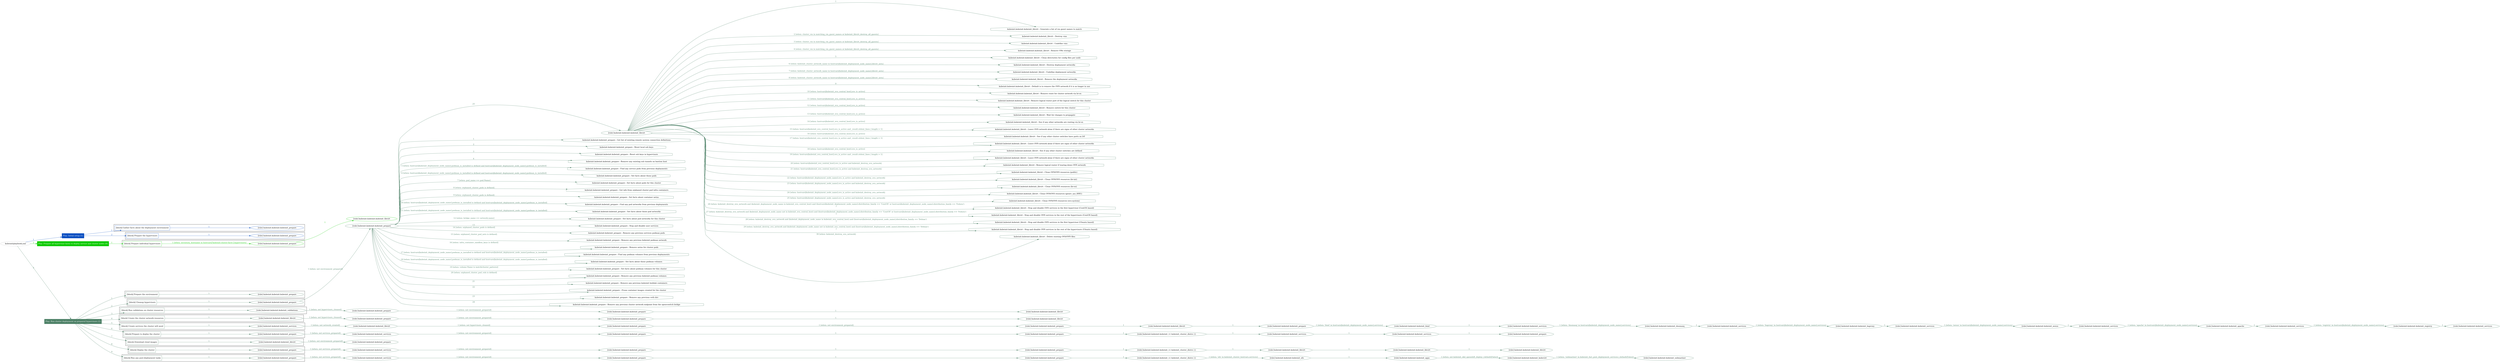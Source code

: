 digraph {
	graph [concentrate=true ordering=in rankdir=LR ratio=fill]
	edge [esep=5 sep=10]
	"kubeinit/playbook.yml" [id=root_node style=dotted]
	play_53ec431b [label="Play: Initial setup (1)" color="#0b4fc1" fontcolor="#ffffff" id=play_53ec431b shape=box style=filled tooltip=localhost]
	"kubeinit/playbook.yml" -> play_53ec431b [label="1 " color="#0b4fc1" fontcolor="#0b4fc1" id=edge_4235c984 labeltooltip="1 " tooltip="1 "]
	subgraph "kubeinit.kubeinit.kubeinit_prepare" {
		role_b9fed5ba [label="[role] kubeinit.kubeinit.kubeinit_prepare" color="#0b4fc1" id=role_b9fed5ba tooltip="kubeinit.kubeinit.kubeinit_prepare"]
	}
	subgraph "kubeinit.kubeinit.kubeinit_prepare" {
		role_57eb320a [label="[role] kubeinit.kubeinit.kubeinit_prepare" color="#0b4fc1" id=role_57eb320a tooltip="kubeinit.kubeinit.kubeinit_prepare"]
	}
	subgraph "Play: Initial setup (1)" {
		play_53ec431b -> block_ce0d9979 [label=1 color="#0b4fc1" fontcolor="#0b4fc1" id=edge_6dc48c80 labeltooltip=1 tooltip=1]
		subgraph cluster_block_ce0d9979 {
			block_ce0d9979 [label="[block] Gather facts about the deployment environment" color="#0b4fc1" id=block_ce0d9979 labeltooltip="Gather facts about the deployment environment" shape=box tooltip="Gather facts about the deployment environment"]
			block_ce0d9979 -> role_b9fed5ba [label="1 " color="#0b4fc1" fontcolor="#0b4fc1" id=edge_f77dbc0a labeltooltip="1 " tooltip="1 "]
		}
		play_53ec431b -> block_91b6c4ef [label=2 color="#0b4fc1" fontcolor="#0b4fc1" id=edge_1b7df6d0 labeltooltip=2 tooltip=2]
		subgraph cluster_block_91b6c4ef {
			block_91b6c4ef [label="[block] Prepare the hypervisors" color="#0b4fc1" id=block_91b6c4ef labeltooltip="Prepare the hypervisors" shape=box tooltip="Prepare the hypervisors"]
			block_91b6c4ef -> role_57eb320a [label="1 " color="#0b4fc1" fontcolor="#0b4fc1" id=edge_e801c96d labeltooltip="1 " tooltip="1 "]
		}
	}
	play_72c1127a [label="Play: Prepare all hypervisor hosts to deploy service and cluster nodes (0)" color="#0eca02" fontcolor="#ffffff" id=play_72c1127a shape=box style=filled tooltip="Play: Prepare all hypervisor hosts to deploy service and cluster nodes (0)"]
	"kubeinit/playbook.yml" -> play_72c1127a [label="2 " color="#0eca02" fontcolor="#0eca02" id=edge_997b2d0e labeltooltip="2 " tooltip="2 "]
	subgraph "kubeinit.kubeinit.kubeinit_libvirt" {
		role_e67412b4 [label="[role] kubeinit.kubeinit.kubeinit_libvirt" color="#0eca02" id=role_e67412b4 tooltip="kubeinit.kubeinit.kubeinit_libvirt"]
	}
	subgraph "kubeinit.kubeinit.kubeinit_prepare" {
		role_b4abeace [label="[role] kubeinit.kubeinit.kubeinit_prepare" color="#0eca02" id=role_b4abeace tooltip="kubeinit.kubeinit.kubeinit_prepare"]
		role_b4abeace -> role_e67412b4 [label="1 " color="#0eca02" fontcolor="#0eca02" id=edge_0c31e36f labeltooltip="1 " tooltip="1 "]
	}
	subgraph "Play: Prepare all hypervisor hosts to deploy service and cluster nodes (0)" {
		play_72c1127a -> block_8ef6dc88 [label=1 color="#0eca02" fontcolor="#0eca02" id=edge_608d9b82 labeltooltip=1 tooltip=1]
		subgraph cluster_block_8ef6dc88 {
			block_8ef6dc88 [label="[block] Prepare individual hypervisors" color="#0eca02" id=block_8ef6dc88 labeltooltip="Prepare individual hypervisors" shape=box tooltip="Prepare individual hypervisors"]
			block_8ef6dc88 -> role_b4abeace [label="1 [when: inventory_hostname in hostvars['kubeinit-cluster-facts'].hypervisors]" color="#0eca02" fontcolor="#0eca02" id=edge_29a03b06 labeltooltip="1 [when: inventory_hostname in hostvars['kubeinit-cluster-facts'].hypervisors]" tooltip="1 [when: inventory_hostname in hostvars['kubeinit-cluster-facts'].hypervisors]"]
		}
	}
	play_1573f834 [label="Play: Run cluster deployment on prepared hypervisors (1)" color="#4c8066" fontcolor="#ffffff" id=play_1573f834 shape=box style=filled tooltip=localhost]
	"kubeinit/playbook.yml" -> play_1573f834 [label="3 " color="#4c8066" fontcolor="#4c8066" id=edge_20816322 labeltooltip="3 " tooltip="3 "]
	subgraph "kubeinit.kubeinit.kubeinit_prepare" {
		role_b823ad05 [label="[role] kubeinit.kubeinit.kubeinit_prepare" color="#4c8066" id=role_b823ad05 tooltip="kubeinit.kubeinit.kubeinit_prepare"]
	}
	subgraph "kubeinit.kubeinit.kubeinit_libvirt" {
		role_61523a2c [label="[role] kubeinit.kubeinit.kubeinit_libvirt" color="#4c8066" id=role_61523a2c tooltip="kubeinit.kubeinit.kubeinit_libvirt"]
		task_fa99db9c [label="kubeinit.kubeinit.kubeinit_libvirt : Generate a list of vm guest names to match" color="#4c8066" id=task_fa99db9c shape=octagon tooltip="kubeinit.kubeinit.kubeinit_libvirt : Generate a list of vm guest names to match"]
		role_61523a2c -> task_fa99db9c [label="1 " color="#4c8066" fontcolor="#4c8066" id=edge_73d8a217 labeltooltip="1 " tooltip="1 "]
		task_66920770 [label="kubeinit.kubeinit.kubeinit_libvirt : Destroy vms" color="#4c8066" id=task_66920770 shape=octagon tooltip="kubeinit.kubeinit.kubeinit_libvirt : Destroy vms"]
		role_61523a2c -> task_66920770 [label="2 [when: cluster_vm in matching_vm_guest_names or kubeinit_libvirt_destroy_all_guests]" color="#4c8066" fontcolor="#4c8066" id=edge_7b31a13c labeltooltip="2 [when: cluster_vm in matching_vm_guest_names or kubeinit_libvirt_destroy_all_guests]" tooltip="2 [when: cluster_vm in matching_vm_guest_names or kubeinit_libvirt_destroy_all_guests]"]
		task_9bbfa1c4 [label="kubeinit.kubeinit.kubeinit_libvirt : Undefine vms" color="#4c8066" id=task_9bbfa1c4 shape=octagon tooltip="kubeinit.kubeinit.kubeinit_libvirt : Undefine vms"]
		role_61523a2c -> task_9bbfa1c4 [label="3 [when: cluster_vm in matching_vm_guest_names or kubeinit_libvirt_destroy_all_guests]" color="#4c8066" fontcolor="#4c8066" id=edge_18d01b5f labeltooltip="3 [when: cluster_vm in matching_vm_guest_names or kubeinit_libvirt_destroy_all_guests]" tooltip="3 [when: cluster_vm in matching_vm_guest_names or kubeinit_libvirt_destroy_all_guests]"]
		task_7db9861a [label="kubeinit.kubeinit.kubeinit_libvirt : Remove VMs storage" color="#4c8066" id=task_7db9861a shape=octagon tooltip="kubeinit.kubeinit.kubeinit_libvirt : Remove VMs storage"]
		role_61523a2c -> task_7db9861a [label="4 [when: cluster_vm in matching_vm_guest_names or kubeinit_libvirt_destroy_all_guests]" color="#4c8066" fontcolor="#4c8066" id=edge_0859265c labeltooltip="4 [when: cluster_vm in matching_vm_guest_names or kubeinit_libvirt_destroy_all_guests]" tooltip="4 [when: cluster_vm in matching_vm_guest_names or kubeinit_libvirt_destroy_all_guests]"]
		task_2f90019c [label="kubeinit.kubeinit.kubeinit_libvirt : Clean directories for config files per node" color="#4c8066" id=task_2f90019c shape=octagon tooltip="kubeinit.kubeinit.kubeinit_libvirt : Clean directories for config files per node"]
		role_61523a2c -> task_2f90019c [label="5 " color="#4c8066" fontcolor="#4c8066" id=edge_918d4407 labeltooltip="5 " tooltip="5 "]
		task_fd4806ea [label="kubeinit.kubeinit.kubeinit_libvirt : Destroy deployment networks" color="#4c8066" id=task_fd4806ea shape=octagon tooltip="kubeinit.kubeinit.kubeinit_libvirt : Destroy deployment networks"]
		role_61523a2c -> task_fd4806ea [label="6 [when: kubeinit_cluster_network_name in hostvars[kubeinit_deployment_node_name].libvirt_nets]" color="#4c8066" fontcolor="#4c8066" id=edge_1f9783de labeltooltip="6 [when: kubeinit_cluster_network_name in hostvars[kubeinit_deployment_node_name].libvirt_nets]" tooltip="6 [when: kubeinit_cluster_network_name in hostvars[kubeinit_deployment_node_name].libvirt_nets]"]
		task_1cbb198d [label="kubeinit.kubeinit.kubeinit_libvirt : Undefine deployment networks" color="#4c8066" id=task_1cbb198d shape=octagon tooltip="kubeinit.kubeinit.kubeinit_libvirt : Undefine deployment networks"]
		role_61523a2c -> task_1cbb198d [label="7 [when: kubeinit_cluster_network_name in hostvars[kubeinit_deployment_node_name].libvirt_nets]" color="#4c8066" fontcolor="#4c8066" id=edge_ece9c692 labeltooltip="7 [when: kubeinit_cluster_network_name in hostvars[kubeinit_deployment_node_name].libvirt_nets]" tooltip="7 [when: kubeinit_cluster_network_name in hostvars[kubeinit_deployment_node_name].libvirt_nets]"]
		task_76c91ffd [label="kubeinit.kubeinit.kubeinit_libvirt : Remove the deployment networks" color="#4c8066" id=task_76c91ffd shape=octagon tooltip="kubeinit.kubeinit.kubeinit_libvirt : Remove the deployment networks"]
		role_61523a2c -> task_76c91ffd [label="8 [when: kubeinit_cluster_network_name in hostvars[kubeinit_deployment_node_name].libvirt_nets]" color="#4c8066" fontcolor="#4c8066" id=edge_20c0f63e labeltooltip="8 [when: kubeinit_cluster_network_name in hostvars[kubeinit_deployment_node_name].libvirt_nets]" tooltip="8 [when: kubeinit_cluster_network_name in hostvars[kubeinit_deployment_node_name].libvirt_nets]"]
		task_c9c34ec7 [label="kubeinit.kubeinit.kubeinit_libvirt : Default is to remove the OVN network if it is no longer in use" color="#4c8066" id=task_c9c34ec7 shape=octagon tooltip="kubeinit.kubeinit.kubeinit_libvirt : Default is to remove the OVN network if it is no longer in use"]
		role_61523a2c -> task_c9c34ec7 [label="9 " color="#4c8066" fontcolor="#4c8066" id=edge_f88488f1 labeltooltip="9 " tooltip="9 "]
		task_57fd2099 [label="kubeinit.kubeinit.kubeinit_libvirt : Remove route for cluster network via br-ex" color="#4c8066" id=task_57fd2099 shape=octagon tooltip="kubeinit.kubeinit.kubeinit_libvirt : Remove route for cluster network via br-ex"]
		role_61523a2c -> task_57fd2099 [label="10 [when: hostvars[kubeinit_ovn_central_host].ovs_is_active]" color="#4c8066" fontcolor="#4c8066" id=edge_0e09e9e1 labeltooltip="10 [when: hostvars[kubeinit_ovn_central_host].ovs_is_active]" tooltip="10 [when: hostvars[kubeinit_ovn_central_host].ovs_is_active]"]
		task_0cbede6a [label="kubeinit.kubeinit.kubeinit_libvirt : Remove logical router port of the logical switch for this cluster" color="#4c8066" id=task_0cbede6a shape=octagon tooltip="kubeinit.kubeinit.kubeinit_libvirt : Remove logical router port of the logical switch for this cluster"]
		role_61523a2c -> task_0cbede6a [label="11 [when: hostvars[kubeinit_ovn_central_host].ovs_is_active]" color="#4c8066" fontcolor="#4c8066" id=edge_bcaf5455 labeltooltip="11 [when: hostvars[kubeinit_ovn_central_host].ovs_is_active]" tooltip="11 [when: hostvars[kubeinit_ovn_central_host].ovs_is_active]"]
		task_fb3784b1 [label="kubeinit.kubeinit.kubeinit_libvirt : Remove switch for this cluster" color="#4c8066" id=task_fb3784b1 shape=octagon tooltip="kubeinit.kubeinit.kubeinit_libvirt : Remove switch for this cluster"]
		role_61523a2c -> task_fb3784b1 [label="12 [when: hostvars[kubeinit_ovn_central_host].ovs_is_active]" color="#4c8066" fontcolor="#4c8066" id=edge_fa2287dd labeltooltip="12 [when: hostvars[kubeinit_ovn_central_host].ovs_is_active]" tooltip="12 [when: hostvars[kubeinit_ovn_central_host].ovs_is_active]"]
		task_2210d0b0 [label="kubeinit.kubeinit.kubeinit_libvirt : Wait for changes to propagate" color="#4c8066" id=task_2210d0b0 shape=octagon tooltip="kubeinit.kubeinit.kubeinit_libvirt : Wait for changes to propagate"]
		role_61523a2c -> task_2210d0b0 [label="13 [when: hostvars[kubeinit_ovn_central_host].ovs_is_active]" color="#4c8066" fontcolor="#4c8066" id=edge_d98bf5fb labeltooltip="13 [when: hostvars[kubeinit_ovn_central_host].ovs_is_active]" tooltip="13 [when: hostvars[kubeinit_ovn_central_host].ovs_is_active]"]
		task_d08a2447 [label="kubeinit.kubeinit.kubeinit_libvirt : See if any other networks are routing via br-ex" color="#4c8066" id=task_d08a2447 shape=octagon tooltip="kubeinit.kubeinit.kubeinit_libvirt : See if any other networks are routing via br-ex"]
		role_61523a2c -> task_d08a2447 [label="14 [when: hostvars[kubeinit_ovn_central_host].ovs_is_active]" color="#4c8066" fontcolor="#4c8066" id=edge_2882faf8 labeltooltip="14 [when: hostvars[kubeinit_ovn_central_host].ovs_is_active]" tooltip="14 [when: hostvars[kubeinit_ovn_central_host].ovs_is_active]"]
		task_aaab8ca0 [label="kubeinit.kubeinit.kubeinit_libvirt : Leave OVN network alone if there are signs of other cluster networks" color="#4c8066" id=task_aaab8ca0 shape=octagon tooltip="kubeinit.kubeinit.kubeinit_libvirt : Leave OVN network alone if there are signs of other cluster networks"]
		role_61523a2c -> task_aaab8ca0 [label="15 [when: hostvars[kubeinit_ovn_central_host].ovs_is_active and _result.stdout_lines | length > 1]" color="#4c8066" fontcolor="#4c8066" id=edge_e6e9a845 labeltooltip="15 [when: hostvars[kubeinit_ovn_central_host].ovs_is_active and _result.stdout_lines | length > 1]" tooltip="15 [when: hostvars[kubeinit_ovn_central_host].ovs_is_active and _result.stdout_lines | length > 1]"]
		task_c2d694b3 [label="kubeinit.kubeinit.kubeinit_libvirt : See if any other cluster switches have ports on lr0" color="#4c8066" id=task_c2d694b3 shape=octagon tooltip="kubeinit.kubeinit.kubeinit_libvirt : See if any other cluster switches have ports on lr0"]
		role_61523a2c -> task_c2d694b3 [label="16 [when: hostvars[kubeinit_ovn_central_host].ovs_is_active]" color="#4c8066" fontcolor="#4c8066" id=edge_e7a3584c labeltooltip="16 [when: hostvars[kubeinit_ovn_central_host].ovs_is_active]" tooltip="16 [when: hostvars[kubeinit_ovn_central_host].ovs_is_active]"]
		task_a2356663 [label="kubeinit.kubeinit.kubeinit_libvirt : Leave OVN network alone if there are signs of other cluster networks" color="#4c8066" id=task_a2356663 shape=octagon tooltip="kubeinit.kubeinit.kubeinit_libvirt : Leave OVN network alone if there are signs of other cluster networks"]
		role_61523a2c -> task_a2356663 [label="17 [when: hostvars[kubeinit_ovn_central_host].ovs_is_active and _result.stdout_lines | length > 1]" color="#4c8066" fontcolor="#4c8066" id=edge_b28d03e0 labeltooltip="17 [when: hostvars[kubeinit_ovn_central_host].ovs_is_active and _result.stdout_lines | length > 1]" tooltip="17 [when: hostvars[kubeinit_ovn_central_host].ovs_is_active and _result.stdout_lines | length > 1]"]
		task_1db9c700 [label="kubeinit.kubeinit.kubeinit_libvirt : See if any other cluster switches are defined" color="#4c8066" id=task_1db9c700 shape=octagon tooltip="kubeinit.kubeinit.kubeinit_libvirt : See if any other cluster switches are defined"]
		role_61523a2c -> task_1db9c700 [label="18 [when: hostvars[kubeinit_ovn_central_host].ovs_is_active]" color="#4c8066" fontcolor="#4c8066" id=edge_bbf2b347 labeltooltip="18 [when: hostvars[kubeinit_ovn_central_host].ovs_is_active]" tooltip="18 [when: hostvars[kubeinit_ovn_central_host].ovs_is_active]"]
		task_0550b877 [label="kubeinit.kubeinit.kubeinit_libvirt : Leave OVN network alone if there are signs of other cluster networks" color="#4c8066" id=task_0550b877 shape=octagon tooltip="kubeinit.kubeinit.kubeinit_libvirt : Leave OVN network alone if there are signs of other cluster networks"]
		role_61523a2c -> task_0550b877 [label="19 [when: hostvars[kubeinit_ovn_central_host].ovs_is_active and _result.stdout_lines | length > 1]" color="#4c8066" fontcolor="#4c8066" id=edge_5a9d06ab labeltooltip="19 [when: hostvars[kubeinit_ovn_central_host].ovs_is_active and _result.stdout_lines | length > 1]" tooltip="19 [when: hostvars[kubeinit_ovn_central_host].ovs_is_active and _result.stdout_lines | length > 1]"]
		task_82748670 [label="kubeinit.kubeinit.kubeinit_libvirt : Remove logical router if tearing down OVN network" color="#4c8066" id=task_82748670 shape=octagon tooltip="kubeinit.kubeinit.kubeinit_libvirt : Remove logical router if tearing down OVN network"]
		role_61523a2c -> task_82748670 [label="20 [when: hostvars[kubeinit_ovn_central_host].ovs_is_active and kubeinit_destroy_ovn_network]" color="#4c8066" fontcolor="#4c8066" id=edge_f629530c labeltooltip="20 [when: hostvars[kubeinit_ovn_central_host].ovs_is_active and kubeinit_destroy_ovn_network]" tooltip="20 [when: hostvars[kubeinit_ovn_central_host].ovs_is_active and kubeinit_destroy_ovn_network]"]
		task_386507e3 [label="kubeinit.kubeinit.kubeinit_libvirt : Clean OVN/OVS resources (public)" color="#4c8066" id=task_386507e3 shape=octagon tooltip="kubeinit.kubeinit.kubeinit_libvirt : Clean OVN/OVS resources (public)"]
		role_61523a2c -> task_386507e3 [label="21 [when: hostvars[kubeinit_ovn_central_host].ovs_is_active and kubeinit_destroy_ovn_network]" color="#4c8066" fontcolor="#4c8066" id=edge_2a156908 labeltooltip="21 [when: hostvars[kubeinit_ovn_central_host].ovs_is_active and kubeinit_destroy_ovn_network]" tooltip="21 [when: hostvars[kubeinit_ovn_central_host].ovs_is_active and kubeinit_destroy_ovn_network]"]
		task_400f6a6b [label="kubeinit.kubeinit.kubeinit_libvirt : Clean OVN/OVS resources (br-int)" color="#4c8066" id=task_400f6a6b shape=octagon tooltip="kubeinit.kubeinit.kubeinit_libvirt : Clean OVN/OVS resources (br-int)"]
		role_61523a2c -> task_400f6a6b [label="22 [when: hostvars[kubeinit_deployment_node_name].ovs_is_active and kubeinit_destroy_ovn_network]" color="#4c8066" fontcolor="#4c8066" id=edge_bdf286c0 labeltooltip="22 [when: hostvars[kubeinit_deployment_node_name].ovs_is_active and kubeinit_destroy_ovn_network]" tooltip="22 [when: hostvars[kubeinit_deployment_node_name].ovs_is_active and kubeinit_destroy_ovn_network]"]
		task_593f29e7 [label="kubeinit.kubeinit.kubeinit_libvirt : Clean OVN/OVS resources (br-ex)" color="#4c8066" id=task_593f29e7 shape=octagon tooltip="kubeinit.kubeinit.kubeinit_libvirt : Clean OVN/OVS resources (br-ex)"]
		role_61523a2c -> task_593f29e7 [label="23 [when: hostvars[kubeinit_deployment_node_name].ovs_is_active and kubeinit_destroy_ovn_network]" color="#4c8066" fontcolor="#4c8066" id=edge_29627ea3 labeltooltip="23 [when: hostvars[kubeinit_deployment_node_name].ovs_is_active and kubeinit_destroy_ovn_network]" tooltip="23 [when: hostvars[kubeinit_deployment_node_name].ovs_is_active and kubeinit_destroy_ovn_network]"]
		task_0d2e75d1 [label="kubeinit.kubeinit.kubeinit_libvirt : Clean OVN/OVS resources (genev_sys_6081)" color="#4c8066" id=task_0d2e75d1 shape=octagon tooltip="kubeinit.kubeinit.kubeinit_libvirt : Clean OVN/OVS resources (genev_sys_6081)"]
		role_61523a2c -> task_0d2e75d1 [label="24 [when: hostvars[kubeinit_deployment_node_name].ovs_is_active and kubeinit_destroy_ovn_network]" color="#4c8066" fontcolor="#4c8066" id=edge_7d1281b5 labeltooltip="24 [when: hostvars[kubeinit_deployment_node_name].ovs_is_active and kubeinit_destroy_ovn_network]" tooltip="24 [when: hostvars[kubeinit_deployment_node_name].ovs_is_active and kubeinit_destroy_ovn_network]"]
		task_2b1baee3 [label="kubeinit.kubeinit.kubeinit_libvirt : Clean OVN/OVS resources (ovs-system)" color="#4c8066" id=task_2b1baee3 shape=octagon tooltip="kubeinit.kubeinit.kubeinit_libvirt : Clean OVN/OVS resources (ovs-system)"]
		role_61523a2c -> task_2b1baee3 [label="25 [when: hostvars[kubeinit_deployment_node_name].ovs_is_active and kubeinit_destroy_ovn_network]" color="#4c8066" fontcolor="#4c8066" id=edge_2207799b labeltooltip="25 [when: hostvars[kubeinit_deployment_node_name].ovs_is_active and kubeinit_destroy_ovn_network]" tooltip="25 [when: hostvars[kubeinit_deployment_node_name].ovs_is_active and kubeinit_destroy_ovn_network]"]
		task_f5db6340 [label="kubeinit.kubeinit.kubeinit_libvirt : Stop and disable OVN services in the first hypervisor (CentOS based)" color="#4c8066" id=task_f5db6340 shape=octagon tooltip="kubeinit.kubeinit.kubeinit_libvirt : Stop and disable OVN services in the first hypervisor (CentOS based)"]
		role_61523a2c -> task_f5db6340 [label="26 [when: kubeinit_destroy_ovn_network and (kubeinit_deployment_node_name in kubeinit_ovn_central_host) and (hostvars[kubeinit_deployment_node_name].distribution_family == 'CentOS' or hostvars[kubeinit_deployment_node_name].distribution_family == 'Fedora')
]" color="#4c8066" fontcolor="#4c8066" id=edge_9a30c0ea labeltooltip="26 [when: kubeinit_destroy_ovn_network and (kubeinit_deployment_node_name in kubeinit_ovn_central_host) and (hostvars[kubeinit_deployment_node_name].distribution_family == 'CentOS' or hostvars[kubeinit_deployment_node_name].distribution_family == 'Fedora')
]" tooltip="26 [when: kubeinit_destroy_ovn_network and (kubeinit_deployment_node_name in kubeinit_ovn_central_host) and (hostvars[kubeinit_deployment_node_name].distribution_family == 'CentOS' or hostvars[kubeinit_deployment_node_name].distribution_family == 'Fedora')
]"]
		task_037572a8 [label="kubeinit.kubeinit.kubeinit_libvirt : Stop and disable OVN services in the rest of the hypervisors (CentOS based)" color="#4c8066" id=task_037572a8 shape=octagon tooltip="kubeinit.kubeinit.kubeinit_libvirt : Stop and disable OVN services in the rest of the hypervisors (CentOS based)"]
		role_61523a2c -> task_037572a8 [label="27 [when: kubeinit_destroy_ovn_network and (kubeinit_deployment_node_name not in kubeinit_ovn_central_host) and (hostvars[kubeinit_deployment_node_name].distribution_family == 'CentOS' or hostvars[kubeinit_deployment_node_name].distribution_family == 'Fedora')
]" color="#4c8066" fontcolor="#4c8066" id=edge_a816fe3d labeltooltip="27 [when: kubeinit_destroy_ovn_network and (kubeinit_deployment_node_name not in kubeinit_ovn_central_host) and (hostvars[kubeinit_deployment_node_name].distribution_family == 'CentOS' or hostvars[kubeinit_deployment_node_name].distribution_family == 'Fedora')
]" tooltip="27 [when: kubeinit_destroy_ovn_network and (kubeinit_deployment_node_name not in kubeinit_ovn_central_host) and (hostvars[kubeinit_deployment_node_name].distribution_family == 'CentOS' or hostvars[kubeinit_deployment_node_name].distribution_family == 'Fedora')
]"]
		task_23761780 [label="kubeinit.kubeinit.kubeinit_libvirt : Stop and disable OVN services in the first hypervisor (Ubuntu based)" color="#4c8066" id=task_23761780 shape=octagon tooltip="kubeinit.kubeinit.kubeinit_libvirt : Stop and disable OVN services in the first hypervisor (Ubuntu based)"]
		role_61523a2c -> task_23761780 [label="28 [when: kubeinit_destroy_ovn_network and (kubeinit_deployment_node_name in kubeinit_ovn_central_host) and (hostvars[kubeinit_deployment_node_name].distribution_family == 'Debian')
]" color="#4c8066" fontcolor="#4c8066" id=edge_fe4040b0 labeltooltip="28 [when: kubeinit_destroy_ovn_network and (kubeinit_deployment_node_name in kubeinit_ovn_central_host) and (hostvars[kubeinit_deployment_node_name].distribution_family == 'Debian')
]" tooltip="28 [when: kubeinit_destroy_ovn_network and (kubeinit_deployment_node_name in kubeinit_ovn_central_host) and (hostvars[kubeinit_deployment_node_name].distribution_family == 'Debian')
]"]
		task_180eb6da [label="kubeinit.kubeinit.kubeinit_libvirt : Stop and disable OVN services in the rest of the hypervisors (Ubuntu based)" color="#4c8066" id=task_180eb6da shape=octagon tooltip="kubeinit.kubeinit.kubeinit_libvirt : Stop and disable OVN services in the rest of the hypervisors (Ubuntu based)"]
		role_61523a2c -> task_180eb6da [label="29 [when: kubeinit_destroy_ovn_network and (kubeinit_deployment_node_name not in kubeinit_ovn_central_host) and (hostvars[kubeinit_deployment_node_name].distribution_family == 'Debian')
]" color="#4c8066" fontcolor="#4c8066" id=edge_62565070 labeltooltip="29 [when: kubeinit_destroy_ovn_network and (kubeinit_deployment_node_name not in kubeinit_ovn_central_host) and (hostvars[kubeinit_deployment_node_name].distribution_family == 'Debian')
]" tooltip="29 [when: kubeinit_destroy_ovn_network and (kubeinit_deployment_node_name not in kubeinit_ovn_central_host) and (hostvars[kubeinit_deployment_node_name].distribution_family == 'Debian')
]"]
		task_19831e35 [label="kubeinit.kubeinit.kubeinit_libvirt : Delete existing OVS/OVN files" color="#4c8066" id=task_19831e35 shape=octagon tooltip="kubeinit.kubeinit.kubeinit_libvirt : Delete existing OVS/OVN files"]
		role_61523a2c -> task_19831e35 [label="30 [when: kubeinit_destroy_ovn_network]" color="#4c8066" fontcolor="#4c8066" id=edge_dd36a5be labeltooltip="30 [when: kubeinit_destroy_ovn_network]" tooltip="30 [when: kubeinit_destroy_ovn_network]"]
	}
	subgraph "kubeinit.kubeinit.kubeinit_prepare" {
		role_89571ec7 [label="[role] kubeinit.kubeinit.kubeinit_prepare" color="#4c8066" id=role_89571ec7 tooltip="kubeinit.kubeinit.kubeinit_prepare"]
		task_1cb15c08 [label="kubeinit.kubeinit.kubeinit_prepare : Get list of existing remote system connection definitions" color="#4c8066" id=task_1cb15c08 shape=octagon tooltip="kubeinit.kubeinit.kubeinit_prepare : Get list of existing remote system connection definitions"]
		role_89571ec7 -> task_1cb15c08 [label="1 " color="#4c8066" fontcolor="#4c8066" id=edge_24ea7832 labeltooltip="1 " tooltip="1 "]
		task_9e9e8d67 [label="kubeinit.kubeinit.kubeinit_prepare : Reset local ssh keys" color="#4c8066" id=task_9e9e8d67 shape=octagon tooltip="kubeinit.kubeinit.kubeinit_prepare : Reset local ssh keys"]
		role_89571ec7 -> task_9e9e8d67 [label="2 " color="#4c8066" fontcolor="#4c8066" id=edge_20d5dd4e labeltooltip="2 " tooltip="2 "]
		task_e4aa1a66 [label="kubeinit.kubeinit.kubeinit_prepare : Reset ssh keys in hypervisors" color="#4c8066" id=task_e4aa1a66 shape=octagon tooltip="kubeinit.kubeinit.kubeinit_prepare : Reset ssh keys in hypervisors"]
		role_89571ec7 -> task_e4aa1a66 [label="3 " color="#4c8066" fontcolor="#4c8066" id=edge_5061ed29 labeltooltip="3 " tooltip="3 "]
		task_1000a397 [label="kubeinit.kubeinit.kubeinit_prepare : Remove any existing ssh tunnels on bastion host" color="#4c8066" id=task_1000a397 shape=octagon tooltip="kubeinit.kubeinit.kubeinit_prepare : Remove any existing ssh tunnels on bastion host"]
		role_89571ec7 -> task_1000a397 [label="4 " color="#4c8066" fontcolor="#4c8066" id=edge_fda900cb labeltooltip="4 " tooltip="4 "]
		task_5f386e82 [label="kubeinit.kubeinit.kubeinit_prepare : Find any service pods from previous deployments" color="#4c8066" id=task_5f386e82 shape=octagon tooltip="kubeinit.kubeinit.kubeinit_prepare : Find any service pods from previous deployments"]
		role_89571ec7 -> task_5f386e82 [label="5 [when: hostvars[kubeinit_deployment_node_name].podman_is_installed is defined and hostvars[kubeinit_deployment_node_name].podman_is_installed]" color="#4c8066" fontcolor="#4c8066" id=edge_178fe57e labeltooltip="5 [when: hostvars[kubeinit_deployment_node_name].podman_is_installed is defined and hostvars[kubeinit_deployment_node_name].podman_is_installed]" tooltip="5 [when: hostvars[kubeinit_deployment_node_name].podman_is_installed is defined and hostvars[kubeinit_deployment_node_name].podman_is_installed]"]
		task_851dbb45 [label="kubeinit.kubeinit.kubeinit_prepare : Set facts about those pods" color="#4c8066" id=task_851dbb45 shape=octagon tooltip="kubeinit.kubeinit.kubeinit_prepare : Set facts about those pods"]
		role_89571ec7 -> task_851dbb45 [label="6 [when: hostvars[kubeinit_deployment_node_name].podman_is_installed is defined and hostvars[kubeinit_deployment_node_name].podman_is_installed]" color="#4c8066" fontcolor="#4c8066" id=edge_bf6fc4af labeltooltip="6 [when: hostvars[kubeinit_deployment_node_name].podman_is_installed is defined and hostvars[kubeinit_deployment_node_name].podman_is_installed]" tooltip="6 [when: hostvars[kubeinit_deployment_node_name].podman_is_installed is defined and hostvars[kubeinit_deployment_node_name].podman_is_installed]"]
		task_22a762eb [label="kubeinit.kubeinit.kubeinit_prepare : Set facts about pods for this cluster" color="#4c8066" id=task_22a762eb shape=octagon tooltip="kubeinit.kubeinit.kubeinit_prepare : Set facts about pods for this cluster"]
		role_89571ec7 -> task_22a762eb [label="7 [when: pod_name == pod.Name]" color="#4c8066" fontcolor="#4c8066" id=edge_7ed66dcb labeltooltip="7 [when: pod_name == pod.Name]" tooltip="7 [when: pod_name == pod.Name]"]
		task_d03b8086 [label="kubeinit.kubeinit.kubeinit_prepare : Get info from orphaned cluster pod infra containers" color="#4c8066" id=task_d03b8086 shape=octagon tooltip="kubeinit.kubeinit.kubeinit_prepare : Get info from orphaned cluster pod infra containers"]
		role_89571ec7 -> task_d03b8086 [label="8 [when: orphaned_cluster_pods is defined]" color="#4c8066" fontcolor="#4c8066" id=edge_d806abef labeltooltip="8 [when: orphaned_cluster_pods is defined]" tooltip="8 [when: orphaned_cluster_pods is defined]"]
		task_c4205f04 [label="kubeinit.kubeinit.kubeinit_prepare : Set facts about container netns" color="#4c8066" id=task_c4205f04 shape=octagon tooltip="kubeinit.kubeinit.kubeinit_prepare : Set facts about container netns"]
		role_89571ec7 -> task_c4205f04 [label="9 [when: orphaned_cluster_pods is defined]" color="#4c8066" fontcolor="#4c8066" id=edge_88cdeb38 labeltooltip="9 [when: orphaned_cluster_pods is defined]" tooltip="9 [when: orphaned_cluster_pods is defined]"]
		task_7f5d149e [label="kubeinit.kubeinit.kubeinit_prepare : Find any pod networks from previous deployments" color="#4c8066" id=task_7f5d149e shape=octagon tooltip="kubeinit.kubeinit.kubeinit_prepare : Find any pod networks from previous deployments"]
		role_89571ec7 -> task_7f5d149e [label="10 [when: hostvars[kubeinit_deployment_node_name].podman_is_installed is defined and hostvars[kubeinit_deployment_node_name].podman_is_installed]" color="#4c8066" fontcolor="#4c8066" id=edge_d024857d labeltooltip="10 [when: hostvars[kubeinit_deployment_node_name].podman_is_installed is defined and hostvars[kubeinit_deployment_node_name].podman_is_installed]" tooltip="10 [when: hostvars[kubeinit_deployment_node_name].podman_is_installed is defined and hostvars[kubeinit_deployment_node_name].podman_is_installed]"]
		task_f356aa1c [label="kubeinit.kubeinit.kubeinit_prepare : Set facts about those pod networks" color="#4c8066" id=task_f356aa1c shape=octagon tooltip="kubeinit.kubeinit.kubeinit_prepare : Set facts about those pod networks"]
		role_89571ec7 -> task_f356aa1c [label="11 [when: hostvars[kubeinit_deployment_node_name].podman_is_installed is defined and hostvars[kubeinit_deployment_node_name].podman_is_installed]" color="#4c8066" fontcolor="#4c8066" id=edge_535bca6e labeltooltip="11 [when: hostvars[kubeinit_deployment_node_name].podman_is_installed is defined and hostvars[kubeinit_deployment_node_name].podman_is_installed]" tooltip="11 [when: hostvars[kubeinit_deployment_node_name].podman_is_installed is defined and hostvars[kubeinit_deployment_node_name].podman_is_installed]"]
		task_1792d16c [label="kubeinit.kubeinit.kubeinit_prepare : Set facts about pod networks for this cluster" color="#4c8066" id=task_1792d16c shape=octagon tooltip="kubeinit.kubeinit.kubeinit_prepare : Set facts about pod networks for this cluster"]
		role_89571ec7 -> task_1792d16c [label="12 [when: bridge_name == network.name]" color="#4c8066" fontcolor="#4c8066" id=edge_5c7e834a labeltooltip="12 [when: bridge_name == network.name]" tooltip="12 [when: bridge_name == network.name]"]
		task_21cb929a [label="kubeinit.kubeinit.kubeinit_prepare : Stop and disable user services" color="#4c8066" id=task_21cb929a shape=octagon tooltip="kubeinit.kubeinit.kubeinit_prepare : Stop and disable user services"]
		role_89571ec7 -> task_21cb929a [label="13 " color="#4c8066" fontcolor="#4c8066" id=edge_32ceab2f labeltooltip="13 " tooltip="13 "]
		task_ef45df67 [label="kubeinit.kubeinit.kubeinit_prepare : Remove any previous services podman pods" color="#4c8066" id=task_ef45df67 shape=octagon tooltip="kubeinit.kubeinit.kubeinit_prepare : Remove any previous services podman pods"]
		role_89571ec7 -> task_ef45df67 [label="14 [when: orphaned_cluster_pods is defined]" color="#4c8066" fontcolor="#4c8066" id=edge_90b2f308 labeltooltip="14 [when: orphaned_cluster_pods is defined]" tooltip="14 [when: orphaned_cluster_pods is defined]"]
		task_44da9397 [label="kubeinit.kubeinit.kubeinit_prepare : Remove any previous kubeinit podman network" color="#4c8066" id=task_44da9397 shape=octagon tooltip="kubeinit.kubeinit.kubeinit_prepare : Remove any previous kubeinit podman network"]
		role_89571ec7 -> task_44da9397 [label="15 [when: orphaned_cluster_pod_nets is defined]" color="#4c8066" fontcolor="#4c8066" id=edge_29bb35a0 labeltooltip="15 [when: orphaned_cluster_pod_nets is defined]" tooltip="15 [when: orphaned_cluster_pod_nets is defined]"]
		task_130d6b5c [label="kubeinit.kubeinit.kubeinit_prepare : Remove netns for cluster pods" color="#4c8066" id=task_130d6b5c shape=octagon tooltip="kubeinit.kubeinit.kubeinit_prepare : Remove netns for cluster pods"]
		role_89571ec7 -> task_130d6b5c [label="16 [when: infra_container_sandbox_keys is defined]" color="#4c8066" fontcolor="#4c8066" id=edge_3bbc36ec labeltooltip="16 [when: infra_container_sandbox_keys is defined]" tooltip="16 [when: infra_container_sandbox_keys is defined]"]
		task_9db67a7a [label="kubeinit.kubeinit.kubeinit_prepare : Find any podman volumes from previous deployments" color="#4c8066" id=task_9db67a7a shape=octagon tooltip="kubeinit.kubeinit.kubeinit_prepare : Find any podman volumes from previous deployments"]
		role_89571ec7 -> task_9db67a7a [label="17 [when: hostvars[kubeinit_deployment_node_name].podman_is_installed is defined and hostvars[kubeinit_deployment_node_name].podman_is_installed]" color="#4c8066" fontcolor="#4c8066" id=edge_53aa5bfc labeltooltip="17 [when: hostvars[kubeinit_deployment_node_name].podman_is_installed is defined and hostvars[kubeinit_deployment_node_name].podman_is_installed]" tooltip="17 [when: hostvars[kubeinit_deployment_node_name].podman_is_installed is defined and hostvars[kubeinit_deployment_node_name].podman_is_installed]"]
		task_12eb0447 [label="kubeinit.kubeinit.kubeinit_prepare : Set facts about those podman volumes" color="#4c8066" id=task_12eb0447 shape=octagon tooltip="kubeinit.kubeinit.kubeinit_prepare : Set facts about those podman volumes"]
		role_89571ec7 -> task_12eb0447 [label="18 [when: hostvars[kubeinit_deployment_node_name].podman_is_installed is defined and hostvars[kubeinit_deployment_node_name].podman_is_installed]" color="#4c8066" fontcolor="#4c8066" id=edge_e19c6d38 labeltooltip="18 [when: hostvars[kubeinit_deployment_node_name].podman_is_installed is defined and hostvars[kubeinit_deployment_node_name].podman_is_installed]" tooltip="18 [when: hostvars[kubeinit_deployment_node_name].podman_is_installed is defined and hostvars[kubeinit_deployment_node_name].podman_is_installed]"]
		task_96e1834e [label="kubeinit.kubeinit.kubeinit_prepare : Set facts about podman volumes for this cluster" color="#4c8066" id=task_96e1834e shape=octagon tooltip="kubeinit.kubeinit.kubeinit_prepare : Set facts about podman volumes for this cluster"]
		role_89571ec7 -> task_96e1834e [label="19 [when: volume.Name is match(cluster_pattern)]" color="#4c8066" fontcolor="#4c8066" id=edge_5b9406af labeltooltip="19 [when: volume.Name is match(cluster_pattern)]" tooltip="19 [when: volume.Name is match(cluster_pattern)]"]
		task_1fb57b97 [label="kubeinit.kubeinit.kubeinit_prepare : Remove any previous kubeinit podman volumes" color="#4c8066" id=task_1fb57b97 shape=octagon tooltip="kubeinit.kubeinit.kubeinit_prepare : Remove any previous kubeinit podman volumes"]
		role_89571ec7 -> task_1fb57b97 [label="20 [when: orphaned_cluster_pod_vols is defined]" color="#4c8066" fontcolor="#4c8066" id=edge_8f294160 labeltooltip="20 [when: orphaned_cluster_pod_vols is defined]" tooltip="20 [when: orphaned_cluster_pod_vols is defined]"]
		task_5059ea84 [label="kubeinit.kubeinit.kubeinit_prepare : Remove any previous kubeinit buildah containers" color="#4c8066" id=task_5059ea84 shape=octagon tooltip="kubeinit.kubeinit.kubeinit_prepare : Remove any previous kubeinit buildah containers"]
		role_89571ec7 -> task_5059ea84 [label="21 " color="#4c8066" fontcolor="#4c8066" id=edge_fa007bba labeltooltip="21 " tooltip="21 "]
		task_1994e601 [label="kubeinit.kubeinit.kubeinit_prepare : Prune container images created for the cluster" color="#4c8066" id=task_1994e601 shape=octagon tooltip="kubeinit.kubeinit.kubeinit_prepare : Prune container images created for the cluster"]
		role_89571ec7 -> task_1994e601 [label="22 " color="#4c8066" fontcolor="#4c8066" id=edge_adf5e3e6 labeltooltip="22 " tooltip="22 "]
		task_3de7bde9 [label="kubeinit.kubeinit.kubeinit_prepare : Remove any previous veth dev" color="#4c8066" id=task_3de7bde9 shape=octagon tooltip="kubeinit.kubeinit.kubeinit_prepare : Remove any previous veth dev"]
		role_89571ec7 -> task_3de7bde9 [label="23 " color="#4c8066" fontcolor="#4c8066" id=edge_1cdaf636 labeltooltip="23 " tooltip="23 "]
		task_4e358313 [label="kubeinit.kubeinit.kubeinit_prepare : Remove any previous cluster network endpoint from the openvswitch bridge" color="#4c8066" id=task_4e358313 shape=octagon tooltip="kubeinit.kubeinit.kubeinit_prepare : Remove any previous cluster network endpoint from the openvswitch bridge"]
		role_89571ec7 -> task_4e358313 [label="24 " color="#4c8066" fontcolor="#4c8066" id=edge_c5f0d955 labeltooltip="24 " tooltip="24 "]
		role_89571ec7 -> role_61523a2c [label="25 " color="#4c8066" fontcolor="#4c8066" id=edge_50b7c7d5 labeltooltip="25 " tooltip="25 "]
	}
	subgraph "kubeinit.kubeinit.kubeinit_prepare" {
		role_8d06d639 [label="[role] kubeinit.kubeinit.kubeinit_prepare" color="#4c8066" id=role_8d06d639 tooltip="kubeinit.kubeinit.kubeinit_prepare"]
		role_8d06d639 -> role_89571ec7 [label="1 [when: not environment_prepared]" color="#4c8066" fontcolor="#4c8066" id=edge_56c9fc6d labeltooltip="1 [when: not environment_prepared]" tooltip="1 [when: not environment_prepared]"]
	}
	subgraph "kubeinit.kubeinit.kubeinit_libvirt" {
		role_bc33eb17 [label="[role] kubeinit.kubeinit.kubeinit_libvirt" color="#4c8066" id=role_bc33eb17 tooltip="kubeinit.kubeinit.kubeinit_libvirt"]
	}
	subgraph "kubeinit.kubeinit.kubeinit_prepare" {
		role_97292382 [label="[role] kubeinit.kubeinit.kubeinit_prepare" color="#4c8066" id=role_97292382 tooltip="kubeinit.kubeinit.kubeinit_prepare"]
		role_97292382 -> role_bc33eb17 [label="1 " color="#4c8066" fontcolor="#4c8066" id=edge_41ad5454 labeltooltip="1 " tooltip="1 "]
	}
	subgraph "kubeinit.kubeinit.kubeinit_prepare" {
		role_c7e89b9a [label="[role] kubeinit.kubeinit.kubeinit_prepare" color="#4c8066" id=role_c7e89b9a tooltip="kubeinit.kubeinit.kubeinit_prepare"]
		role_c7e89b9a -> role_97292382 [label="1 [when: not environment_prepared]" color="#4c8066" fontcolor="#4c8066" id=edge_7c9896e3 labeltooltip="1 [when: not environment_prepared]" tooltip="1 [when: not environment_prepared]"]
	}
	subgraph "kubeinit.kubeinit.kubeinit_validations" {
		role_345961de [label="[role] kubeinit.kubeinit.kubeinit_validations" color="#4c8066" id=role_345961de tooltip="kubeinit.kubeinit.kubeinit_validations"]
		role_345961de -> role_c7e89b9a [label="1 [when: not hypervisors_cleaned]" color="#4c8066" fontcolor="#4c8066" id=edge_b27b1a6c labeltooltip="1 [when: not hypervisors_cleaned]" tooltip="1 [when: not hypervisors_cleaned]"]
	}
	subgraph "kubeinit.kubeinit.kubeinit_libvirt" {
		role_4abce39e [label="[role] kubeinit.kubeinit.kubeinit_libvirt" color="#4c8066" id=role_4abce39e tooltip="kubeinit.kubeinit.kubeinit_libvirt"]
	}
	subgraph "kubeinit.kubeinit.kubeinit_prepare" {
		role_db1a0ed3 [label="[role] kubeinit.kubeinit.kubeinit_prepare" color="#4c8066" id=role_db1a0ed3 tooltip="kubeinit.kubeinit.kubeinit_prepare"]
		role_db1a0ed3 -> role_4abce39e [label="1 " color="#4c8066" fontcolor="#4c8066" id=edge_c5fed198 labeltooltip="1 " tooltip="1 "]
	}
	subgraph "kubeinit.kubeinit.kubeinit_prepare" {
		role_685752a6 [label="[role] kubeinit.kubeinit.kubeinit_prepare" color="#4c8066" id=role_685752a6 tooltip="kubeinit.kubeinit.kubeinit_prepare"]
		role_685752a6 -> role_db1a0ed3 [label="1 [when: not environment_prepared]" color="#4c8066" fontcolor="#4c8066" id=edge_44ef95b7 labeltooltip="1 [when: not environment_prepared]" tooltip="1 [when: not environment_prepared]"]
	}
	subgraph "kubeinit.kubeinit.kubeinit_libvirt" {
		role_4bbf0996 [label="[role] kubeinit.kubeinit.kubeinit_libvirt" color="#4c8066" id=role_4bbf0996 tooltip="kubeinit.kubeinit.kubeinit_libvirt"]
		role_4bbf0996 -> role_685752a6 [label="1 [when: not hypervisors_cleaned]" color="#4c8066" fontcolor="#4c8066" id=edge_e467cefd labeltooltip="1 [when: not hypervisors_cleaned]" tooltip="1 [when: not hypervisors_cleaned]"]
	}
	subgraph "kubeinit.kubeinit.kubeinit_services" {
		role_b862583a [label="[role] kubeinit.kubeinit.kubeinit_services" color="#4c8066" id=role_b862583a tooltip="kubeinit.kubeinit.kubeinit_services"]
	}
	subgraph "kubeinit.kubeinit.kubeinit_registry" {
		role_0a08993a [label="[role] kubeinit.kubeinit.kubeinit_registry" color="#4c8066" id=role_0a08993a tooltip="kubeinit.kubeinit.kubeinit_registry"]
		role_0a08993a -> role_b862583a [label="1 " color="#4c8066" fontcolor="#4c8066" id=edge_68611b21 labeltooltip="1 " tooltip="1 "]
	}
	subgraph "kubeinit.kubeinit.kubeinit_services" {
		role_8c490457 [label="[role] kubeinit.kubeinit.kubeinit_services" color="#4c8066" id=role_8c490457 tooltip="kubeinit.kubeinit.kubeinit_services"]
		role_8c490457 -> role_0a08993a [label="1 [when: 'registry' in hostvars[kubeinit_deployment_node_name].services]" color="#4c8066" fontcolor="#4c8066" id=edge_373eda90 labeltooltip="1 [when: 'registry' in hostvars[kubeinit_deployment_node_name].services]" tooltip="1 [when: 'registry' in hostvars[kubeinit_deployment_node_name].services]"]
	}
	subgraph "kubeinit.kubeinit.kubeinit_apache" {
		role_35ae238c [label="[role] kubeinit.kubeinit.kubeinit_apache" color="#4c8066" id=role_35ae238c tooltip="kubeinit.kubeinit.kubeinit_apache"]
		role_35ae238c -> role_8c490457 [label="1 " color="#4c8066" fontcolor="#4c8066" id=edge_0c25829c labeltooltip="1 " tooltip="1 "]
	}
	subgraph "kubeinit.kubeinit.kubeinit_services" {
		role_7ccaa01d [label="[role] kubeinit.kubeinit.kubeinit_services" color="#4c8066" id=role_7ccaa01d tooltip="kubeinit.kubeinit.kubeinit_services"]
		role_7ccaa01d -> role_35ae238c [label="1 [when: 'apache' in hostvars[kubeinit_deployment_node_name].services]" color="#4c8066" fontcolor="#4c8066" id=edge_ead09551 labeltooltip="1 [when: 'apache' in hostvars[kubeinit_deployment_node_name].services]" tooltip="1 [when: 'apache' in hostvars[kubeinit_deployment_node_name].services]"]
	}
	subgraph "kubeinit.kubeinit.kubeinit_nexus" {
		role_c4dc5c89 [label="[role] kubeinit.kubeinit.kubeinit_nexus" color="#4c8066" id=role_c4dc5c89 tooltip="kubeinit.kubeinit.kubeinit_nexus"]
		role_c4dc5c89 -> role_7ccaa01d [label="1 " color="#4c8066" fontcolor="#4c8066" id=edge_0443abcd labeltooltip="1 " tooltip="1 "]
	}
	subgraph "kubeinit.kubeinit.kubeinit_services" {
		role_c90e3e68 [label="[role] kubeinit.kubeinit.kubeinit_services" color="#4c8066" id=role_c90e3e68 tooltip="kubeinit.kubeinit.kubeinit_services"]
		role_c90e3e68 -> role_c4dc5c89 [label="1 [when: 'nexus' in hostvars[kubeinit_deployment_node_name].services]" color="#4c8066" fontcolor="#4c8066" id=edge_8f0bf86d labeltooltip="1 [when: 'nexus' in hostvars[kubeinit_deployment_node_name].services]" tooltip="1 [when: 'nexus' in hostvars[kubeinit_deployment_node_name].services]"]
	}
	subgraph "kubeinit.kubeinit.kubeinit_haproxy" {
		role_d3158b03 [label="[role] kubeinit.kubeinit.kubeinit_haproxy" color="#4c8066" id=role_d3158b03 tooltip="kubeinit.kubeinit.kubeinit_haproxy"]
		role_d3158b03 -> role_c90e3e68 [label="1 " color="#4c8066" fontcolor="#4c8066" id=edge_1fcb116e labeltooltip="1 " tooltip="1 "]
	}
	subgraph "kubeinit.kubeinit.kubeinit_services" {
		role_210a4b8a [label="[role] kubeinit.kubeinit.kubeinit_services" color="#4c8066" id=role_210a4b8a tooltip="kubeinit.kubeinit.kubeinit_services"]
		role_210a4b8a -> role_d3158b03 [label="1 [when: 'haproxy' in hostvars[kubeinit_deployment_node_name].services]" color="#4c8066" fontcolor="#4c8066" id=edge_23fc7bd6 labeltooltip="1 [when: 'haproxy' in hostvars[kubeinit_deployment_node_name].services]" tooltip="1 [when: 'haproxy' in hostvars[kubeinit_deployment_node_name].services]"]
	}
	subgraph "kubeinit.kubeinit.kubeinit_dnsmasq" {
		role_e940cad2 [label="[role] kubeinit.kubeinit.kubeinit_dnsmasq" color="#4c8066" id=role_e940cad2 tooltip="kubeinit.kubeinit.kubeinit_dnsmasq"]
		role_e940cad2 -> role_210a4b8a [label="1 " color="#4c8066" fontcolor="#4c8066" id=edge_39a50320 labeltooltip="1 " tooltip="1 "]
	}
	subgraph "kubeinit.kubeinit.kubeinit_services" {
		role_5fe0ce9a [label="[role] kubeinit.kubeinit.kubeinit_services" color="#4c8066" id=role_5fe0ce9a tooltip="kubeinit.kubeinit.kubeinit_services"]
		role_5fe0ce9a -> role_e940cad2 [label="1 [when: 'dnsmasq' in hostvars[kubeinit_deployment_node_name].services]" color="#4c8066" fontcolor="#4c8066" id=edge_ee4901d2 labeltooltip="1 [when: 'dnsmasq' in hostvars[kubeinit_deployment_node_name].services]" tooltip="1 [when: 'dnsmasq' in hostvars[kubeinit_deployment_node_name].services]"]
	}
	subgraph "kubeinit.kubeinit.kubeinit_bind" {
		role_44baf9bd [label="[role] kubeinit.kubeinit.kubeinit_bind" color="#4c8066" id=role_44baf9bd tooltip="kubeinit.kubeinit.kubeinit_bind"]
		role_44baf9bd -> role_5fe0ce9a [label="1 " color="#4c8066" fontcolor="#4c8066" id=edge_1f32bb91 labeltooltip="1 " tooltip="1 "]
	}
	subgraph "kubeinit.kubeinit.kubeinit_prepare" {
		role_5f71531b [label="[role] kubeinit.kubeinit.kubeinit_prepare" color="#4c8066" id=role_5f71531b tooltip="kubeinit.kubeinit.kubeinit_prepare"]
		role_5f71531b -> role_44baf9bd [label="1 [when: 'bind' in hostvars[kubeinit_deployment_node_name].services]" color="#4c8066" fontcolor="#4c8066" id=edge_440cf72b labeltooltip="1 [when: 'bind' in hostvars[kubeinit_deployment_node_name].services]" tooltip="1 [when: 'bind' in hostvars[kubeinit_deployment_node_name].services]"]
	}
	subgraph "kubeinit.kubeinit.kubeinit_libvirt" {
		role_227d7972 [label="[role] kubeinit.kubeinit.kubeinit_libvirt" color="#4c8066" id=role_227d7972 tooltip="kubeinit.kubeinit.kubeinit_libvirt"]
		role_227d7972 -> role_5f71531b [label="1 " color="#4c8066" fontcolor="#4c8066" id=edge_088e3c6c labeltooltip="1 " tooltip="1 "]
	}
	subgraph "kubeinit.kubeinit.kubeinit_prepare" {
		role_d1f509c5 [label="[role] kubeinit.kubeinit.kubeinit_prepare" color="#4c8066" id=role_d1f509c5 tooltip="kubeinit.kubeinit.kubeinit_prepare"]
		role_d1f509c5 -> role_227d7972 [label="1 " color="#4c8066" fontcolor="#4c8066" id=edge_879db5b1 labeltooltip="1 " tooltip="1 "]
	}
	subgraph "kubeinit.kubeinit.kubeinit_prepare" {
		role_00b9ab07 [label="[role] kubeinit.kubeinit.kubeinit_prepare" color="#4c8066" id=role_00b9ab07 tooltip="kubeinit.kubeinit.kubeinit_prepare"]
		role_00b9ab07 -> role_d1f509c5 [label="1 [when: not environment_prepared]" color="#4c8066" fontcolor="#4c8066" id=edge_b3870d46 labeltooltip="1 [when: not environment_prepared]" tooltip="1 [when: not environment_prepared]"]
	}
	subgraph "kubeinit.kubeinit.kubeinit_libvirt" {
		role_fa712760 [label="[role] kubeinit.kubeinit.kubeinit_libvirt" color="#4c8066" id=role_fa712760 tooltip="kubeinit.kubeinit.kubeinit_libvirt"]
		role_fa712760 -> role_00b9ab07 [label="1 [when: not hypervisors_cleaned]" color="#4c8066" fontcolor="#4c8066" id=edge_d7f4abb4 labeltooltip="1 [when: not hypervisors_cleaned]" tooltip="1 [when: not hypervisors_cleaned]"]
	}
	subgraph "kubeinit.kubeinit.kubeinit_services" {
		role_fa8f2d4c [label="[role] kubeinit.kubeinit.kubeinit_services" color="#4c8066" id=role_fa8f2d4c tooltip="kubeinit.kubeinit.kubeinit_services"]
		role_fa8f2d4c -> role_fa712760 [label="1 [when: not network_created]" color="#4c8066" fontcolor="#4c8066" id=edge_05d0857c labeltooltip="1 [when: not network_created]" tooltip="1 [when: not network_created]"]
	}
	subgraph "kubeinit.kubeinit.kubeinit_prepare" {
		role_b65210fe [label="[role] kubeinit.kubeinit.kubeinit_prepare" color="#4c8066" id=role_b65210fe tooltip="kubeinit.kubeinit.kubeinit_prepare"]
	}
	subgraph "kubeinit.kubeinit.kubeinit_services" {
		role_65e7803c [label="[role] kubeinit.kubeinit.kubeinit_services" color="#4c8066" id=role_65e7803c tooltip="kubeinit.kubeinit.kubeinit_services"]
		role_65e7803c -> role_b65210fe [label="1 " color="#4c8066" fontcolor="#4c8066" id=edge_fb952991 labeltooltip="1 " tooltip="1 "]
	}
	subgraph "kubeinit.kubeinit.kubeinit_services" {
		role_f1a6eb50 [label="[role] kubeinit.kubeinit.kubeinit_services" color="#4c8066" id=role_f1a6eb50 tooltip="kubeinit.kubeinit.kubeinit_services"]
		role_f1a6eb50 -> role_65e7803c [label="1 " color="#4c8066" fontcolor="#4c8066" id=edge_51877434 labeltooltip="1 " tooltip="1 "]
	}
	subgraph "kubeinit.kubeinit.kubeinit_{{ kubeinit_cluster_distro }}" {
		role_e84c779a [label="[role] kubeinit.kubeinit.kubeinit_{{ kubeinit_cluster_distro }}" color="#4c8066" id=role_e84c779a tooltip="kubeinit.kubeinit.kubeinit_{{ kubeinit_cluster_distro }}"]
		role_e84c779a -> role_f1a6eb50 [label="1 " color="#4c8066" fontcolor="#4c8066" id=edge_156e454d labeltooltip="1 " tooltip="1 "]
	}
	subgraph "kubeinit.kubeinit.kubeinit_prepare" {
		role_3169a452 [label="[role] kubeinit.kubeinit.kubeinit_prepare" color="#4c8066" id=role_3169a452 tooltip="kubeinit.kubeinit.kubeinit_prepare"]
		role_3169a452 -> role_e84c779a [label="1 " color="#4c8066" fontcolor="#4c8066" id=edge_8f7d6923 labeltooltip="1 " tooltip="1 "]
	}
	subgraph "kubeinit.kubeinit.kubeinit_prepare" {
		role_437bad8d [label="[role] kubeinit.kubeinit.kubeinit_prepare" color="#4c8066" id=role_437bad8d tooltip="kubeinit.kubeinit.kubeinit_prepare"]
		role_437bad8d -> role_3169a452 [label="1 " color="#4c8066" fontcolor="#4c8066" id=edge_0cfcc607 labeltooltip="1 " tooltip="1 "]
	}
	subgraph "kubeinit.kubeinit.kubeinit_services" {
		role_9e7b4a64 [label="[role] kubeinit.kubeinit.kubeinit_services" color="#4c8066" id=role_9e7b4a64 tooltip="kubeinit.kubeinit.kubeinit_services"]
		role_9e7b4a64 -> role_437bad8d [label="1 [when: not environment_prepared]" color="#4c8066" fontcolor="#4c8066" id=edge_d11c41ca labeltooltip="1 [when: not environment_prepared]" tooltip="1 [when: not environment_prepared]"]
	}
	subgraph "kubeinit.kubeinit.kubeinit_prepare" {
		role_4ab811d4 [label="[role] kubeinit.kubeinit.kubeinit_prepare" color="#4c8066" id=role_4ab811d4 tooltip="kubeinit.kubeinit.kubeinit_prepare"]
		role_4ab811d4 -> role_9e7b4a64 [label="1 [when: not services_prepared]" color="#4c8066" fontcolor="#4c8066" id=edge_c5e3e075 labeltooltip="1 [when: not services_prepared]" tooltip="1 [when: not services_prepared]"]
	}
	subgraph "kubeinit.kubeinit.kubeinit_prepare" {
		role_f181d942 [label="[role] kubeinit.kubeinit.kubeinit_prepare" color="#4c8066" id=role_f181d942 tooltip="kubeinit.kubeinit.kubeinit_prepare"]
	}
	subgraph "kubeinit.kubeinit.kubeinit_libvirt" {
		role_306f2aab [label="[role] kubeinit.kubeinit.kubeinit_libvirt" color="#4c8066" id=role_306f2aab tooltip="kubeinit.kubeinit.kubeinit_libvirt"]
		role_306f2aab -> role_f181d942 [label="1 [when: not environment_prepared]" color="#4c8066" fontcolor="#4c8066" id=edge_b823e179 labeltooltip="1 [when: not environment_prepared]" tooltip="1 [when: not environment_prepared]"]
	}
	subgraph "kubeinit.kubeinit.kubeinit_libvirt" {
		role_e5a3e555 [label="[role] kubeinit.kubeinit.kubeinit_libvirt" color="#4c8066" id=role_e5a3e555 tooltip="kubeinit.kubeinit.kubeinit_libvirt"]
	}
	subgraph "kubeinit.kubeinit.kubeinit_libvirt" {
		role_62a8da62 [label="[role] kubeinit.kubeinit.kubeinit_libvirt" color="#4c8066" id=role_62a8da62 tooltip="kubeinit.kubeinit.kubeinit_libvirt"]
		role_62a8da62 -> role_e5a3e555 [label="1 " color="#4c8066" fontcolor="#4c8066" id=edge_a0b5d578 labeltooltip="1 " tooltip="1 "]
	}
	subgraph "kubeinit.kubeinit.kubeinit_libvirt" {
		role_a1d62233 [label="[role] kubeinit.kubeinit.kubeinit_libvirt" color="#4c8066" id=role_a1d62233 tooltip="kubeinit.kubeinit.kubeinit_libvirt"]
		role_a1d62233 -> role_62a8da62 [label="1 " color="#4c8066" fontcolor="#4c8066" id=edge_8928905a labeltooltip="1 " tooltip="1 "]
	}
	subgraph "kubeinit.kubeinit.kubeinit_{{ kubeinit_cluster_distro }}" {
		role_c5ab9fd7 [label="[role] kubeinit.kubeinit.kubeinit_{{ kubeinit_cluster_distro }}" color="#4c8066" id=role_c5ab9fd7 tooltip="kubeinit.kubeinit.kubeinit_{{ kubeinit_cluster_distro }}"]
		role_c5ab9fd7 -> role_a1d62233 [label="1 " color="#4c8066" fontcolor="#4c8066" id=edge_24b1c607 labeltooltip="1 " tooltip="1 "]
	}
	subgraph "kubeinit.kubeinit.kubeinit_prepare" {
		role_9f976035 [label="[role] kubeinit.kubeinit.kubeinit_prepare" color="#4c8066" id=role_9f976035 tooltip="kubeinit.kubeinit.kubeinit_prepare"]
		role_9f976035 -> role_c5ab9fd7 [label="1 " color="#4c8066" fontcolor="#4c8066" id=edge_ad8a67e9 labeltooltip="1 " tooltip="1 "]
	}
	subgraph "kubeinit.kubeinit.kubeinit_prepare" {
		role_5e19481d [label="[role] kubeinit.kubeinit.kubeinit_prepare" color="#4c8066" id=role_5e19481d tooltip="kubeinit.kubeinit.kubeinit_prepare"]
		role_5e19481d -> role_9f976035 [label="1 " color="#4c8066" fontcolor="#4c8066" id=edge_d2156ca3 labeltooltip="1 " tooltip="1 "]
	}
	subgraph "kubeinit.kubeinit.kubeinit_services" {
		role_8e9ebe38 [label="[role] kubeinit.kubeinit.kubeinit_services" color="#4c8066" id=role_8e9ebe38 tooltip="kubeinit.kubeinit.kubeinit_services"]
		role_8e9ebe38 -> role_5e19481d [label="1 [when: not environment_prepared]" color="#4c8066" fontcolor="#4c8066" id=edge_e7aec974 labeltooltip="1 [when: not environment_prepared]" tooltip="1 [when: not environment_prepared]"]
	}
	subgraph "kubeinit.kubeinit.kubeinit_prepare" {
		role_2591ac7c [label="[role] kubeinit.kubeinit.kubeinit_prepare" color="#4c8066" id=role_2591ac7c tooltip="kubeinit.kubeinit.kubeinit_prepare"]
		role_2591ac7c -> role_8e9ebe38 [label="1 [when: not services_prepared]" color="#4c8066" fontcolor="#4c8066" id=edge_5806747e labeltooltip="1 [when: not services_prepared]" tooltip="1 [when: not services_prepared]"]
	}
	subgraph "kubeinit.kubeinit.kubeinit_submariner" {
		role_1924d127 [label="[role] kubeinit.kubeinit.kubeinit_submariner" color="#4c8066" id=role_1924d127 tooltip="kubeinit.kubeinit.kubeinit_submariner"]
	}
	subgraph "kubeinit.kubeinit.kubeinit_kubevirt" {
		role_2d2a0569 [label="[role] kubeinit.kubeinit.kubeinit_kubevirt" color="#4c8066" id=role_2d2a0569 tooltip="kubeinit.kubeinit.kubeinit_kubevirt"]
		role_2d2a0569 -> role_1924d127 [label="1 [when: 'submariner' in kubeinit_fact_post_deployment_services | default(False)]" color="#4c8066" fontcolor="#4c8066" id=edge_cec0e426 labeltooltip="1 [when: 'submariner' in kubeinit_fact_post_deployment_services | default(False)]" tooltip="1 [when: 'submariner' in kubeinit_fact_post_deployment_services | default(False)]"]
	}
	subgraph "kubeinit.kubeinit.kubeinit_apps" {
		role_eea94a33 [label="[role] kubeinit.kubeinit.kubeinit_apps" color="#4c8066" id=role_eea94a33 tooltip="kubeinit.kubeinit.kubeinit_apps"]
		role_eea94a33 -> role_2d2a0569 [label="1 [when: not kubeinit_okd_openshift_deploy | default(False)]" color="#4c8066" fontcolor="#4c8066" id=edge_82b7cfda labeltooltip="1 [when: not kubeinit_okd_openshift_deploy | default(False)]" tooltip="1 [when: not kubeinit_okd_openshift_deploy | default(False)]"]
	}
	subgraph "kubeinit.kubeinit.kubeinit_nfs" {
		role_2c41506f [label="[role] kubeinit.kubeinit.kubeinit_nfs" color="#4c8066" id=role_2c41506f tooltip="kubeinit.kubeinit.kubeinit_nfs"]
		role_2c41506f -> role_eea94a33 [label="1 " color="#4c8066" fontcolor="#4c8066" id=edge_37542e19 labeltooltip="1 " tooltip="1 "]
	}
	subgraph "kubeinit.kubeinit.kubeinit_{{ kubeinit_cluster_distro }}" {
		role_929ce71c [label="[role] kubeinit.kubeinit.kubeinit_{{ kubeinit_cluster_distro }}" color="#4c8066" id=role_929ce71c tooltip="kubeinit.kubeinit.kubeinit_{{ kubeinit_cluster_distro }}"]
		role_929ce71c -> role_2c41506f [label="1 [when: 'nfs' in kubeinit_cluster_hostvars.services]" color="#4c8066" fontcolor="#4c8066" id=edge_f95ae555 labeltooltip="1 [when: 'nfs' in kubeinit_cluster_hostvars.services]" tooltip="1 [when: 'nfs' in kubeinit_cluster_hostvars.services]"]
	}
	subgraph "kubeinit.kubeinit.kubeinit_prepare" {
		role_eb37c4dc [label="[role] kubeinit.kubeinit.kubeinit_prepare" color="#4c8066" id=role_eb37c4dc tooltip="kubeinit.kubeinit.kubeinit_prepare"]
		role_eb37c4dc -> role_929ce71c [label="1 " color="#4c8066" fontcolor="#4c8066" id=edge_b0eb3a85 labeltooltip="1 " tooltip="1 "]
	}
	subgraph "kubeinit.kubeinit.kubeinit_prepare" {
		role_05cd3985 [label="[role] kubeinit.kubeinit.kubeinit_prepare" color="#4c8066" id=role_05cd3985 tooltip="kubeinit.kubeinit.kubeinit_prepare"]
		role_05cd3985 -> role_eb37c4dc [label="1 " color="#4c8066" fontcolor="#4c8066" id=edge_4476d5de labeltooltip="1 " tooltip="1 "]
	}
	subgraph "kubeinit.kubeinit.kubeinit_services" {
		role_5620067d [label="[role] kubeinit.kubeinit.kubeinit_services" color="#4c8066" id=role_5620067d tooltip="kubeinit.kubeinit.kubeinit_services"]
		role_5620067d -> role_05cd3985 [label="1 [when: not environment_prepared]" color="#4c8066" fontcolor="#4c8066" id=edge_2f442a2b labeltooltip="1 [when: not environment_prepared]" tooltip="1 [when: not environment_prepared]"]
	}
	subgraph "kubeinit.kubeinit.kubeinit_prepare" {
		role_0f5d073e [label="[role] kubeinit.kubeinit.kubeinit_prepare" color="#4c8066" id=role_0f5d073e tooltip="kubeinit.kubeinit.kubeinit_prepare"]
		role_0f5d073e -> role_5620067d [label="1 [when: not services_prepared]" color="#4c8066" fontcolor="#4c8066" id=edge_35bcfb52 labeltooltip="1 [when: not services_prepared]" tooltip="1 [when: not services_prepared]"]
	}
	subgraph "Play: Run cluster deployment on prepared hypervisors (1)" {
		play_1573f834 -> block_a1746abd [label=1 color="#4c8066" fontcolor="#4c8066" id=edge_bf046b0f labeltooltip=1 tooltip=1]
		subgraph cluster_block_a1746abd {
			block_a1746abd [label="[block] Prepare the environment" color="#4c8066" id=block_a1746abd labeltooltip="Prepare the environment" shape=box tooltip="Prepare the environment"]
			block_a1746abd -> role_b823ad05 [label="1 " color="#4c8066" fontcolor="#4c8066" id=edge_b502e654 labeltooltip="1 " tooltip="1 "]
		}
		play_1573f834 -> block_c4084941 [label=2 color="#4c8066" fontcolor="#4c8066" id=edge_87d570ac labeltooltip=2 tooltip=2]
		subgraph cluster_block_c4084941 {
			block_c4084941 [label="[block] Cleanup hypervisors" color="#4c8066" id=block_c4084941 labeltooltip="Cleanup hypervisors" shape=box tooltip="Cleanup hypervisors"]
			block_c4084941 -> role_8d06d639 [label="1 " color="#4c8066" fontcolor="#4c8066" id=edge_f11eae52 labeltooltip="1 " tooltip="1 "]
		}
		play_1573f834 -> block_f1ef0e8f [label=3 color="#4c8066" fontcolor="#4c8066" id=edge_5c4c9f63 labeltooltip=3 tooltip=3]
		subgraph cluster_block_f1ef0e8f {
			block_f1ef0e8f [label="[block] Run validations on cluster resources" color="#4c8066" id=block_f1ef0e8f labeltooltip="Run validations on cluster resources" shape=box tooltip="Run validations on cluster resources"]
			block_f1ef0e8f -> role_345961de [label="1 " color="#4c8066" fontcolor="#4c8066" id=edge_a73b4a5f labeltooltip="1 " tooltip="1 "]
		}
		play_1573f834 -> block_2cab5fa1 [label=4 color="#4c8066" fontcolor="#4c8066" id=edge_84df2abf labeltooltip=4 tooltip=4]
		subgraph cluster_block_2cab5fa1 {
			block_2cab5fa1 [label="[block] Create the cluster network resources" color="#4c8066" id=block_2cab5fa1 labeltooltip="Create the cluster network resources" shape=box tooltip="Create the cluster network resources"]
			block_2cab5fa1 -> role_4bbf0996 [label="1 " color="#4c8066" fontcolor="#4c8066" id=edge_6c56b68c labeltooltip="1 " tooltip="1 "]
		}
		play_1573f834 -> block_d9da8d09 [label=5 color="#4c8066" fontcolor="#4c8066" id=edge_1135ecc2 labeltooltip=5 tooltip=5]
		subgraph cluster_block_d9da8d09 {
			block_d9da8d09 [label="[block] Create services the cluster will need" color="#4c8066" id=block_d9da8d09 labeltooltip="Create services the cluster will need" shape=box tooltip="Create services the cluster will need"]
			block_d9da8d09 -> role_fa8f2d4c [label="1 " color="#4c8066" fontcolor="#4c8066" id=edge_51411168 labeltooltip="1 " tooltip="1 "]
		}
		play_1573f834 -> block_5f1cf992 [label=6 color="#4c8066" fontcolor="#4c8066" id=edge_75c0ce46 labeltooltip=6 tooltip=6]
		subgraph cluster_block_5f1cf992 {
			block_5f1cf992 [label="[block] Prepare to deploy the cluster" color="#4c8066" id=block_5f1cf992 labeltooltip="Prepare to deploy the cluster" shape=box tooltip="Prepare to deploy the cluster"]
			block_5f1cf992 -> role_4ab811d4 [label="1 " color="#4c8066" fontcolor="#4c8066" id=edge_ec0ddebc labeltooltip="1 " tooltip="1 "]
		}
		play_1573f834 -> block_25374b32 [label=7 color="#4c8066" fontcolor="#4c8066" id=edge_0c54706e labeltooltip=7 tooltip=7]
		subgraph cluster_block_25374b32 {
			block_25374b32 [label="[block] Download cloud images" color="#4c8066" id=block_25374b32 labeltooltip="Download cloud images" shape=box tooltip="Download cloud images"]
			block_25374b32 -> role_306f2aab [label="1 " color="#4c8066" fontcolor="#4c8066" id=edge_d45b9367 labeltooltip="1 " tooltip="1 "]
		}
		play_1573f834 -> block_141f4c54 [label=8 color="#4c8066" fontcolor="#4c8066" id=edge_2657e669 labeltooltip=8 tooltip=8]
		subgraph cluster_block_141f4c54 {
			block_141f4c54 [label="[block] Deploy the cluster" color="#4c8066" id=block_141f4c54 labeltooltip="Deploy the cluster" shape=box tooltip="Deploy the cluster"]
			block_141f4c54 -> role_2591ac7c [label="1 " color="#4c8066" fontcolor="#4c8066" id=edge_09b796ec labeltooltip="1 " tooltip="1 "]
		}
		play_1573f834 -> block_c759fd80 [label=9 color="#4c8066" fontcolor="#4c8066" id=edge_053bd6a1 labeltooltip=9 tooltip=9]
		subgraph cluster_block_c759fd80 {
			block_c759fd80 [label="[block] Run any post-deployment tasks" color="#4c8066" id=block_c759fd80 labeltooltip="Run any post-deployment tasks" shape=box tooltip="Run any post-deployment tasks"]
			block_c759fd80 -> role_0f5d073e [label="1 " color="#4c8066" fontcolor="#4c8066" id=edge_b6b88f51 labeltooltip="1 " tooltip="1 "]
		}
	}
}
